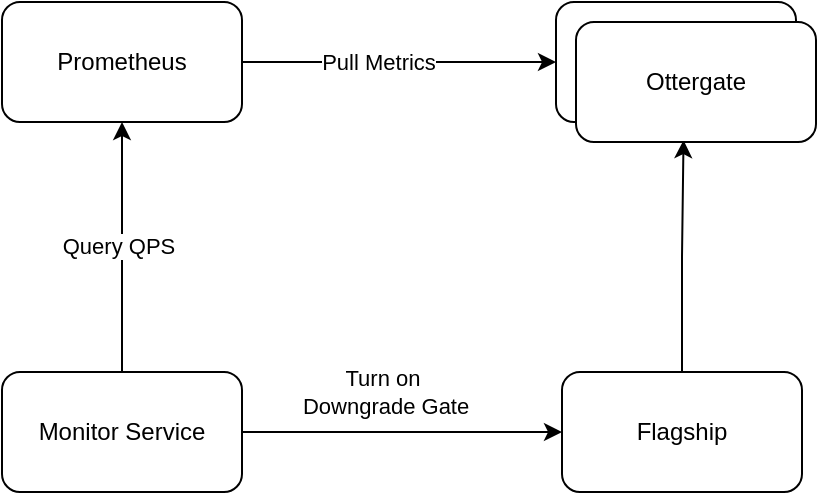 <mxfile version="21.7.2" type="github">
  <diagram name="Page-1" id="RmBPvIbNuPd7S8FZ7iyv">
    <mxGraphModel dx="769" dy="1242" grid="1" gridSize="10" guides="1" tooltips="1" connect="1" arrows="1" fold="1" page="1" pageScale="1" pageWidth="850" pageHeight="1100" math="0" shadow="0">
      <root>
        <mxCell id="0" />
        <mxCell id="1" parent="0" />
        <mxCell id="hJk4Wc3B0cBzW_KDHihZ-11" style="edgeStyle=orthogonalEdgeStyle;rounded=0;orthogonalLoop=1;jettySize=auto;html=1;exitX=1;exitY=0.5;exitDx=0;exitDy=0;entryX=0;entryY=0.5;entryDx=0;entryDy=0;" edge="1" parent="1" source="hJk4Wc3B0cBzW_KDHihZ-1" target="hJk4Wc3B0cBzW_KDHihZ-6">
          <mxGeometry relative="1" as="geometry" />
        </mxCell>
        <mxCell id="hJk4Wc3B0cBzW_KDHihZ-12" value="Pull Metrics" style="edgeLabel;html=1;align=center;verticalAlign=middle;resizable=0;points=[];" vertex="1" connectable="0" parent="hJk4Wc3B0cBzW_KDHihZ-11">
          <mxGeometry x="-0.137" relative="1" as="geometry">
            <mxPoint as="offset" />
          </mxGeometry>
        </mxCell>
        <mxCell id="hJk4Wc3B0cBzW_KDHihZ-1" value="Prometheus" style="rounded=1;whiteSpace=wrap;html=1;" vertex="1" parent="1">
          <mxGeometry x="150" y="165" width="120" height="60" as="geometry" />
        </mxCell>
        <mxCell id="hJk4Wc3B0cBzW_KDHihZ-3" style="edgeStyle=orthogonalEdgeStyle;rounded=0;orthogonalLoop=1;jettySize=auto;html=1;exitX=0.5;exitY=0;exitDx=0;exitDy=0;" edge="1" parent="1" source="hJk4Wc3B0cBzW_KDHihZ-2" target="hJk4Wc3B0cBzW_KDHihZ-1">
          <mxGeometry relative="1" as="geometry" />
        </mxCell>
        <mxCell id="hJk4Wc3B0cBzW_KDHihZ-4" value="Query QPS" style="edgeLabel;html=1;align=center;verticalAlign=middle;resizable=0;points=[];" vertex="1" connectable="0" parent="hJk4Wc3B0cBzW_KDHihZ-3">
          <mxGeometry x="0.015" y="2" relative="1" as="geometry">
            <mxPoint as="offset" />
          </mxGeometry>
        </mxCell>
        <mxCell id="hJk4Wc3B0cBzW_KDHihZ-8" style="edgeStyle=orthogonalEdgeStyle;rounded=0;orthogonalLoop=1;jettySize=auto;html=1;exitX=1;exitY=0.5;exitDx=0;exitDy=0;" edge="1" parent="1" source="hJk4Wc3B0cBzW_KDHihZ-2" target="hJk4Wc3B0cBzW_KDHihZ-5">
          <mxGeometry relative="1" as="geometry" />
        </mxCell>
        <mxCell id="hJk4Wc3B0cBzW_KDHihZ-9" value="Turn on&lt;br&gt;&amp;nbsp;Downgrade Gate" style="edgeLabel;html=1;align=center;verticalAlign=middle;resizable=0;points=[];" vertex="1" connectable="0" parent="hJk4Wc3B0cBzW_KDHihZ-8">
          <mxGeometry x="-0.241" y="3" relative="1" as="geometry">
            <mxPoint x="9" y="-17" as="offset" />
          </mxGeometry>
        </mxCell>
        <mxCell id="hJk4Wc3B0cBzW_KDHihZ-2" value="Monitor Service" style="rounded=1;whiteSpace=wrap;html=1;" vertex="1" parent="1">
          <mxGeometry x="150" y="350" width="120" height="60" as="geometry" />
        </mxCell>
        <mxCell id="hJk4Wc3B0cBzW_KDHihZ-10" style="edgeStyle=orthogonalEdgeStyle;rounded=0;orthogonalLoop=1;jettySize=auto;html=1;exitX=0.5;exitY=0;exitDx=0;exitDy=0;entryX=0.448;entryY=0.985;entryDx=0;entryDy=0;entryPerimeter=0;" edge="1" parent="1" source="hJk4Wc3B0cBzW_KDHihZ-5" target="hJk4Wc3B0cBzW_KDHihZ-7">
          <mxGeometry relative="1" as="geometry" />
        </mxCell>
        <mxCell id="hJk4Wc3B0cBzW_KDHihZ-5" value="Flagship" style="rounded=1;whiteSpace=wrap;html=1;" vertex="1" parent="1">
          <mxGeometry x="430" y="350" width="120" height="60" as="geometry" />
        </mxCell>
        <mxCell id="hJk4Wc3B0cBzW_KDHihZ-6" value="" style="rounded=1;whiteSpace=wrap;html=1;" vertex="1" parent="1">
          <mxGeometry x="427" y="165" width="120" height="60" as="geometry" />
        </mxCell>
        <mxCell id="hJk4Wc3B0cBzW_KDHihZ-7" value="Ottergate" style="rounded=1;whiteSpace=wrap;html=1;" vertex="1" parent="1">
          <mxGeometry x="437" y="175" width="120" height="60" as="geometry" />
        </mxCell>
      </root>
    </mxGraphModel>
  </diagram>
</mxfile>

